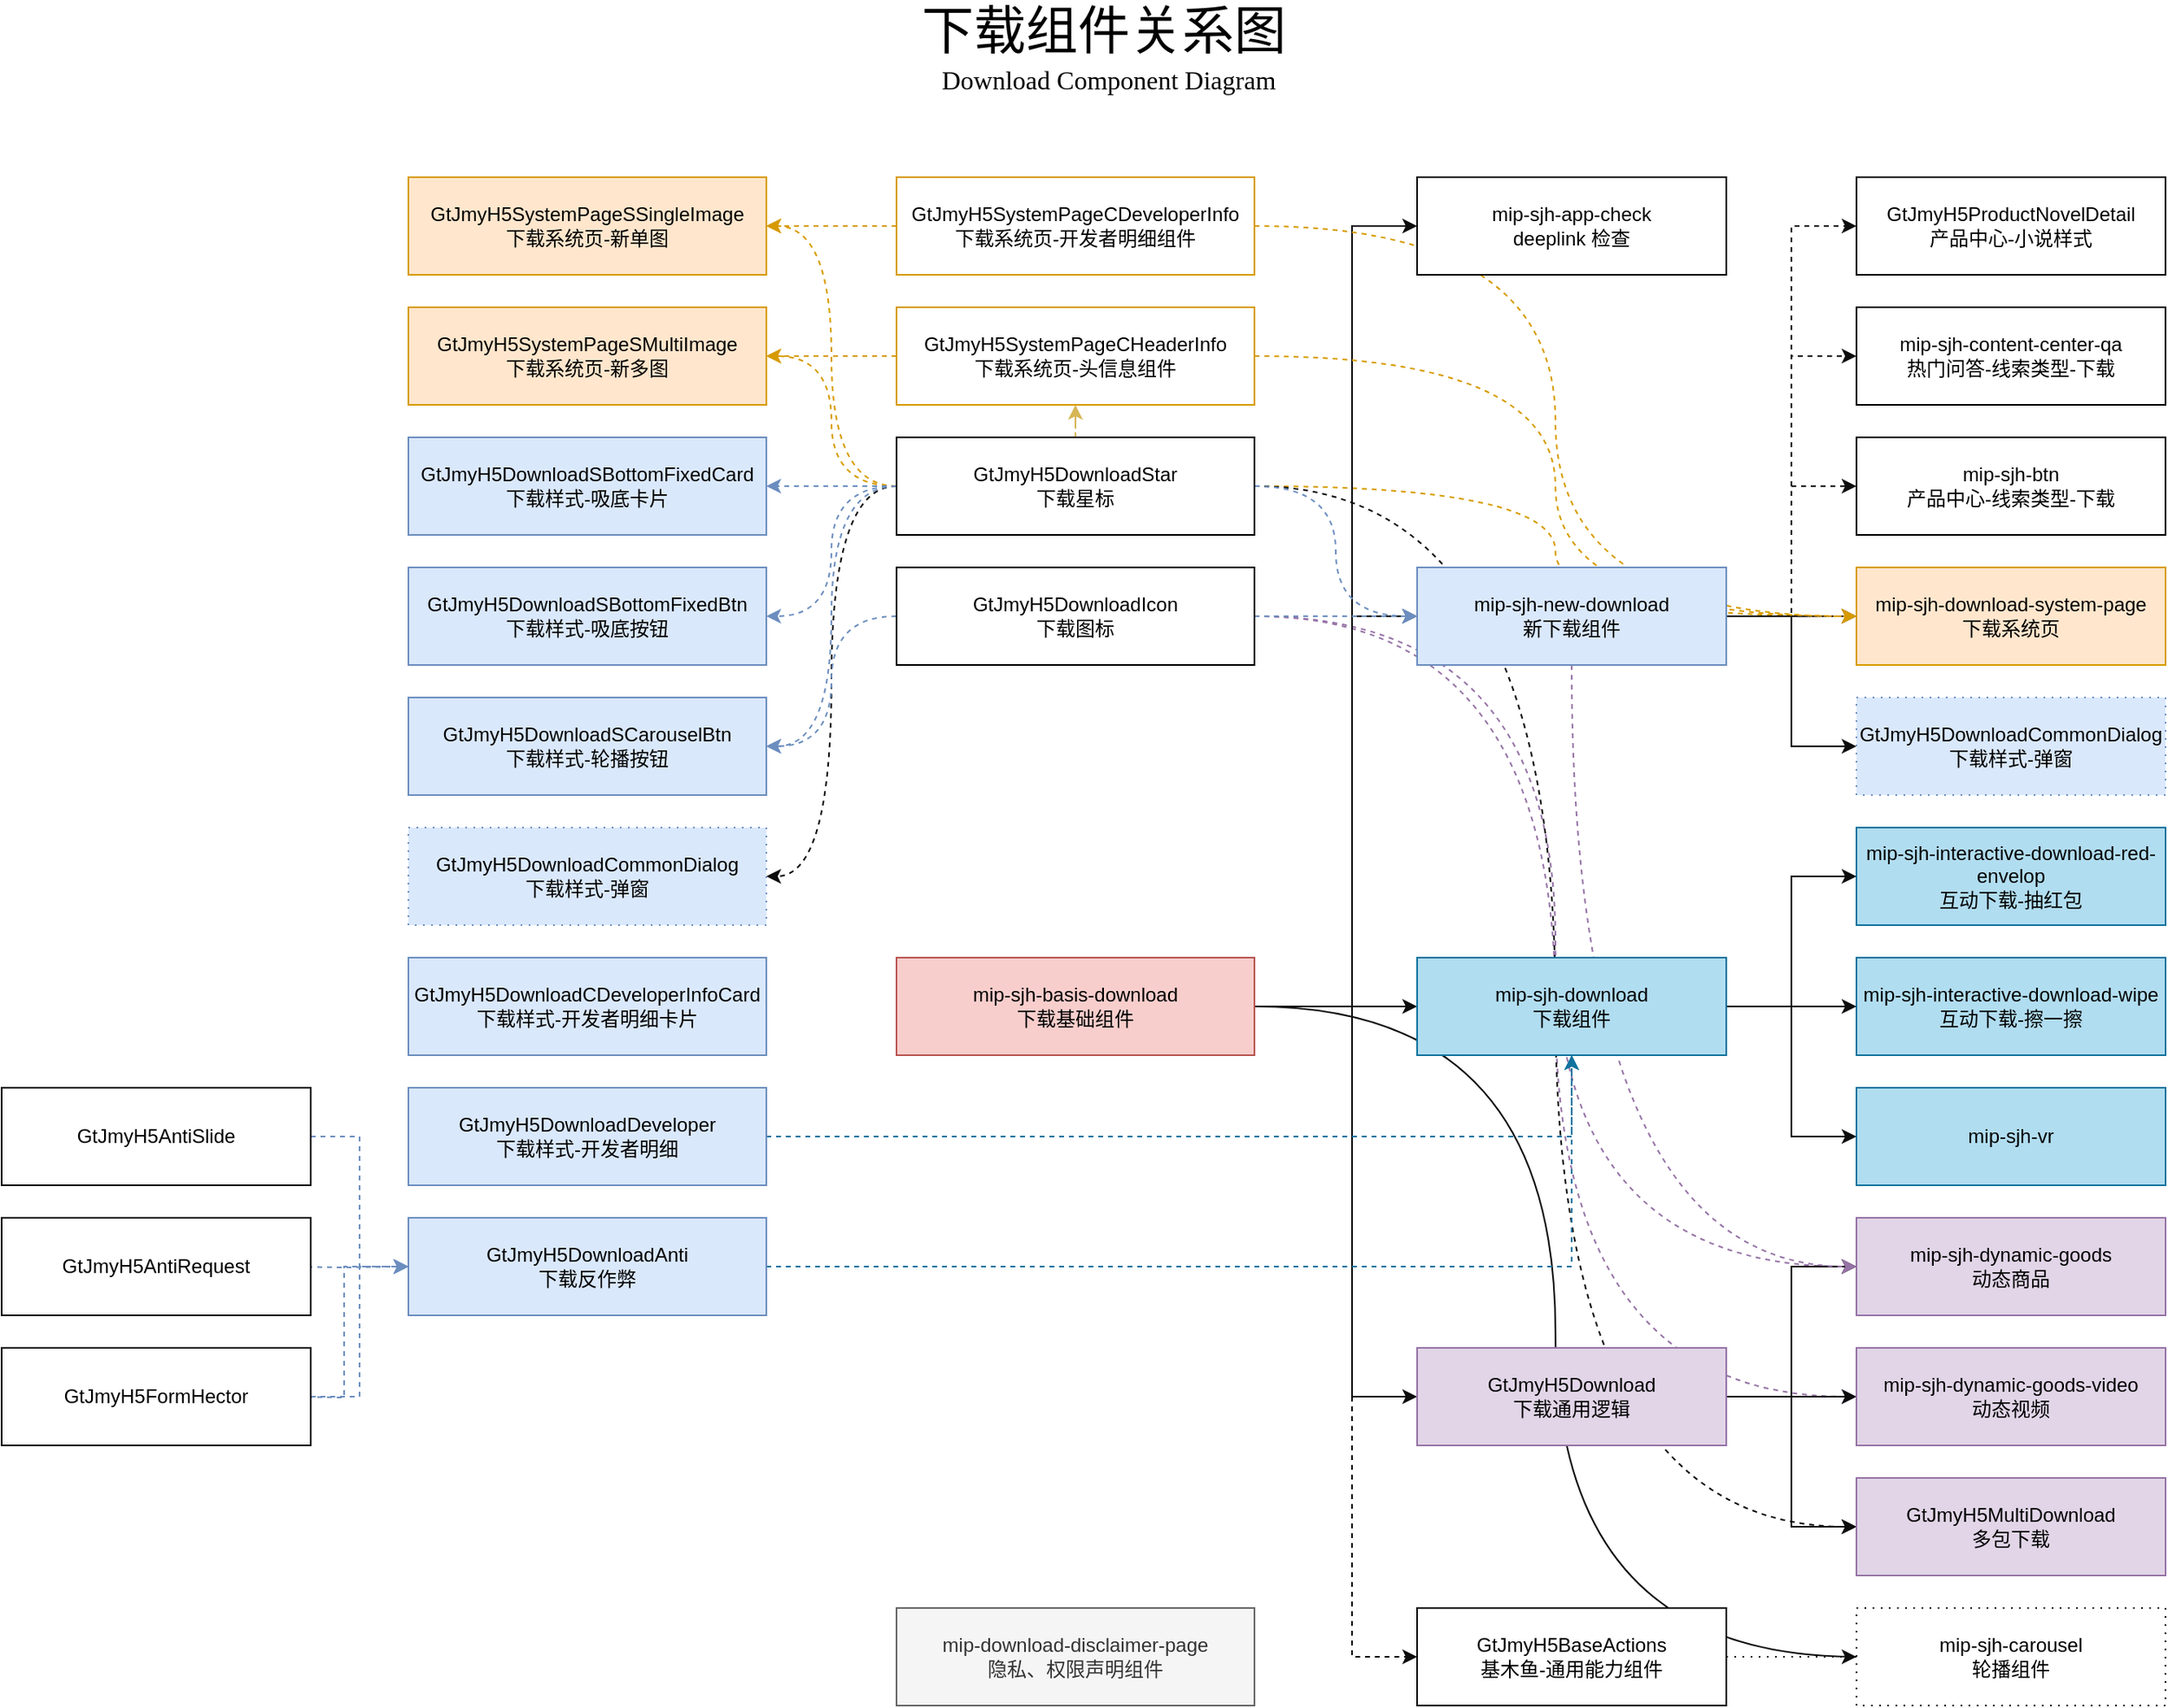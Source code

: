 <mxfile version="16.2.2" type="github">
  <diagram id="v_n9cd17y4n1MC_mnFZI" name="Page-1">
    <mxGraphModel dx="1253" dy="730" grid="1" gridSize="10" guides="1" tooltips="1" connect="1" arrows="1" fold="1" page="1" pageScale="1" pageWidth="1654" pageHeight="1169" background="none" math="0" shadow="0">
      <root>
        <mxCell id="0" />
        <mxCell id="1" parent="0" />
        <mxCell id="qOyvc5NzZdm1-ExGePWw-93" value="" style="edgeStyle=orthogonalEdgeStyle;curved=1;rounded=0;jumpStyle=none;jumpSize=10;orthogonalLoop=1;jettySize=auto;html=1;entryX=0;entryY=0.5;entryDx=0;entryDy=0;strokeColor=#0D0D0D;strokeWidth=1;exitX=1;exitY=0.5;exitDx=0;exitDy=0;endArrow=none;" edge="1" parent="1" source="qOyvc5NzZdm1-ExGePWw-1" target="qOyvc5NzZdm1-ExGePWw-10">
          <mxGeometry relative="1" as="geometry">
            <mxPoint x="815" y="700" as="sourcePoint" />
            <mxPoint x="1270" y="1070" as="targetPoint" />
          </mxGeometry>
        </mxCell>
        <mxCell id="qOyvc5NzZdm1-ExGePWw-147" style="edgeStyle=orthogonalEdgeStyle;curved=1;rounded=0;jumpStyle=arc;jumpSize=10;orthogonalLoop=1;jettySize=auto;html=1;entryX=0;entryY=0.5;entryDx=0;entryDy=0;dashed=1;startArrow=none;startFill=0;strokeColor=#9673a6;strokeWidth=1;fillColor=#e1d5e7;" edge="1" parent="1" source="qOyvc5NzZdm1-ExGePWw-83" target="qOyvc5NzZdm1-ExGePWw-17">
          <mxGeometry relative="1" as="geometry" />
        </mxCell>
        <mxCell id="qOyvc5NzZdm1-ExGePWw-148" style="edgeStyle=orthogonalEdgeStyle;curved=1;rounded=0;jumpStyle=arc;jumpSize=10;orthogonalLoop=1;jettySize=auto;html=1;entryX=0;entryY=0.5;entryDx=0;entryDy=0;dashed=1;startArrow=none;startFill=0;strokeColor=#9673a6;strokeWidth=1;fillColor=#e1d5e7;" edge="1" parent="1" source="qOyvc5NzZdm1-ExGePWw-83" target="qOyvc5NzZdm1-ExGePWw-23">
          <mxGeometry relative="1" as="geometry" />
        </mxCell>
        <mxCell id="qOyvc5NzZdm1-ExGePWw-139" style="edgeStyle=orthogonalEdgeStyle;curved=1;rounded=0;jumpStyle=arc;jumpSize=10;orthogonalLoop=1;jettySize=auto;html=1;entryX=0;entryY=0.5;entryDx=0;entryDy=0;dashed=1;startArrow=none;startFill=0;strokeColor=#d79b00;strokeWidth=1;fillColor=#ffe6cc;" edge="1" parent="1" source="qOyvc5NzZdm1-ExGePWw-77" target="qOyvc5NzZdm1-ExGePWw-18">
          <mxGeometry relative="1" as="geometry" />
        </mxCell>
        <mxCell id="qOyvc5NzZdm1-ExGePWw-138" style="edgeStyle=orthogonalEdgeStyle;curved=1;rounded=0;jumpStyle=arc;jumpSize=10;orthogonalLoop=1;jettySize=auto;html=1;entryX=0;entryY=0.5;entryDx=0;entryDy=0;dashed=1;startArrow=none;startFill=0;strokeColor=#0D0D0D;strokeWidth=1;" edge="1" parent="1" source="qOyvc5NzZdm1-ExGePWw-77" target="qOyvc5NzZdm1-ExGePWw-7">
          <mxGeometry relative="1" as="geometry" />
        </mxCell>
        <mxCell id="qOyvc5NzZdm1-ExGePWw-57" style="edgeStyle=orthogonalEdgeStyle;rounded=0;jumpStyle=none;jumpSize=10;orthogonalLoop=1;jettySize=auto;html=1;entryX=0;entryY=0.5;entryDx=0;entryDy=0;strokeColor=#0D0D0D;strokeWidth=1;" edge="1" parent="1" source="qOyvc5NzZdm1-ExGePWw-1" target="qOyvc5NzZdm1-ExGePWw-14">
          <mxGeometry relative="1" as="geometry">
            <Array as="points">
              <mxPoint x="980" y="670" />
              <mxPoint x="980" y="430" />
            </Array>
          </mxGeometry>
        </mxCell>
        <mxCell id="qOyvc5NzZdm1-ExGePWw-58" style="edgeStyle=orthogonalEdgeStyle;rounded=0;jumpStyle=none;jumpSize=10;orthogonalLoop=1;jettySize=auto;html=1;entryX=0;entryY=0.5;entryDx=0;entryDy=0;strokeColor=#0D0D0D;strokeWidth=1;" edge="1" parent="1" source="qOyvc5NzZdm1-ExGePWw-1" target="qOyvc5NzZdm1-ExGePWw-19">
          <mxGeometry relative="1" as="geometry">
            <Array as="points">
              <mxPoint x="930" y="670" />
              <mxPoint x="930" y="670" />
            </Array>
          </mxGeometry>
        </mxCell>
        <mxCell id="qOyvc5NzZdm1-ExGePWw-59" style="edgeStyle=orthogonalEdgeStyle;rounded=0;jumpStyle=none;jumpSize=10;orthogonalLoop=1;jettySize=auto;html=1;entryX=0;entryY=0.5;entryDx=0;entryDy=0;strokeColor=#0D0D0D;strokeWidth=1;" edge="1" parent="1" source="qOyvc5NzZdm1-ExGePWw-1" target="qOyvc5NzZdm1-ExGePWw-3">
          <mxGeometry relative="1" as="geometry">
            <Array as="points">
              <mxPoint x="980" y="670" />
              <mxPoint x="980" y="910" />
            </Array>
          </mxGeometry>
        </mxCell>
        <mxCell id="qOyvc5NzZdm1-ExGePWw-62" style="edgeStyle=orthogonalEdgeStyle;rounded=0;jumpStyle=none;jumpSize=10;orthogonalLoop=1;jettySize=auto;html=1;entryX=0;entryY=0.5;entryDx=0;entryDy=0;strokeColor=#0D0D0D;strokeWidth=1;" edge="1" parent="1" source="qOyvc5NzZdm1-ExGePWw-1" target="qOyvc5NzZdm1-ExGePWw-8">
          <mxGeometry relative="1" as="geometry">
            <Array as="points">
              <mxPoint x="980" y="670" />
              <mxPoint x="980" y="190" />
            </Array>
          </mxGeometry>
        </mxCell>
        <mxCell id="qOyvc5NzZdm1-ExGePWw-151" style="edgeStyle=orthogonalEdgeStyle;rounded=0;jumpStyle=arc;jumpSize=10;orthogonalLoop=1;jettySize=auto;html=1;entryX=0;entryY=0.5;entryDx=0;entryDy=0;dashed=1;startArrow=none;startFill=0;strokeColor=#0D0D0D;strokeWidth=1;" edge="1" parent="1" source="qOyvc5NzZdm1-ExGePWw-1" target="qOyvc5NzZdm1-ExGePWw-5">
          <mxGeometry relative="1" as="geometry">
            <Array as="points">
              <mxPoint x="980" y="670" />
              <mxPoint x="980" y="1070" />
            </Array>
          </mxGeometry>
        </mxCell>
        <mxCell id="qOyvc5NzZdm1-ExGePWw-1" value="mip-sjh-basis-download&lt;br&gt;下载基础组件" style="rounded=0;whiteSpace=wrap;html=1;fillColor=#f8cecc;strokeColor=#b85450;strokeWidth=1;" vertex="1" parent="1">
          <mxGeometry x="700" y="640" width="220" height="60" as="geometry" />
        </mxCell>
        <mxCell id="qOyvc5NzZdm1-ExGePWw-42" style="edgeStyle=orthogonalEdgeStyle;rounded=0;jumpStyle=none;jumpSize=10;orthogonalLoop=1;jettySize=auto;html=1;entryX=0;entryY=0.5;entryDx=0;entryDy=0;strokeColor=#0D0D0D;strokeWidth=1;" edge="1" parent="1" source="qOyvc5NzZdm1-ExGePWw-3" target="qOyvc5NzZdm1-ExGePWw-7">
          <mxGeometry relative="1" as="geometry" />
        </mxCell>
        <mxCell id="qOyvc5NzZdm1-ExGePWw-43" style="edgeStyle=orthogonalEdgeStyle;rounded=0;jumpStyle=none;jumpSize=10;orthogonalLoop=1;jettySize=auto;html=1;entryX=0;entryY=0.5;entryDx=0;entryDy=0;strokeColor=#0D0D0D;strokeWidth=1;" edge="1" parent="1" source="qOyvc5NzZdm1-ExGePWw-3" target="qOyvc5NzZdm1-ExGePWw-17">
          <mxGeometry relative="1" as="geometry" />
        </mxCell>
        <mxCell id="qOyvc5NzZdm1-ExGePWw-44" style="edgeStyle=orthogonalEdgeStyle;rounded=0;jumpStyle=none;jumpSize=10;orthogonalLoop=1;jettySize=auto;html=1;entryX=0;entryY=0.5;entryDx=0;entryDy=0;strokeColor=#0D0D0D;strokeWidth=1;" edge="1" parent="1" source="qOyvc5NzZdm1-ExGePWw-3" target="qOyvc5NzZdm1-ExGePWw-23">
          <mxGeometry relative="1" as="geometry" />
        </mxCell>
        <mxCell id="qOyvc5NzZdm1-ExGePWw-3" value="GtJmyH5Download&lt;br&gt;下载通用逻辑" style="rounded=0;whiteSpace=wrap;html=1;fillColor=#e1d5e7;strokeColor=#9673a6;" vertex="1" parent="1">
          <mxGeometry x="1020" y="880" width="190" height="60" as="geometry" />
        </mxCell>
        <mxCell id="qOyvc5NzZdm1-ExGePWw-56" style="edgeStyle=orthogonalEdgeStyle;rounded=0;jumpStyle=none;jumpSize=10;orthogonalLoop=1;jettySize=auto;html=1;entryX=0;entryY=0.5;entryDx=0;entryDy=0;strokeColor=#0D0D0D;strokeWidth=1;dashed=1;dashPattern=1 4;" edge="1" parent="1" source="qOyvc5NzZdm1-ExGePWw-5" target="qOyvc5NzZdm1-ExGePWw-10">
          <mxGeometry relative="1" as="geometry" />
        </mxCell>
        <mxCell id="qOyvc5NzZdm1-ExGePWw-7" value="GtJmyH5MultiDownload&lt;br&gt;多包下载" style="rounded=0;whiteSpace=wrap;html=1;fillColor=#e1d5e7;strokeColor=#9673a6;" vertex="1" parent="1">
          <mxGeometry x="1290" y="960" width="190" height="60" as="geometry" />
        </mxCell>
        <mxCell id="qOyvc5NzZdm1-ExGePWw-10" value="mip-sjh-carousel&lt;br&gt;轮播组件" style="rounded=0;whiteSpace=wrap;html=1;dashed=1;dashPattern=1 4;" vertex="1" parent="1">
          <mxGeometry x="1290" y="1040" width="190" height="60" as="geometry" />
        </mxCell>
        <mxCell id="qOyvc5NzZdm1-ExGePWw-12" value="mip-sjh-vr" style="rounded=0;whiteSpace=wrap;html=1;fillColor=#b1ddf0;strokeColor=#10739e;" vertex="1" parent="1">
          <mxGeometry x="1290" y="720" width="190" height="60" as="geometry" />
        </mxCell>
        <mxCell id="qOyvc5NzZdm1-ExGePWw-15" value="mip-sjh-interactive-download-wipe&lt;br&gt;互动下载-擦一擦" style="rounded=0;whiteSpace=wrap;html=1;fillColor=#b1ddf0;strokeColor=#10739e;" vertex="1" parent="1">
          <mxGeometry x="1290" y="640" width="190" height="60" as="geometry" />
        </mxCell>
        <mxCell id="qOyvc5NzZdm1-ExGePWw-16" value="mip-sjh-interactive-download-red-envelop&lt;br&gt;互动下载-抽红包" style="rounded=0;whiteSpace=wrap;html=1;fillColor=#b1ddf0;strokeColor=#10739e;" vertex="1" parent="1">
          <mxGeometry x="1290" y="560" width="190" height="60" as="geometry" />
        </mxCell>
        <mxCell id="qOyvc5NzZdm1-ExGePWw-17" value="mip-sjh-dynamic-goods&lt;br&gt;动态商品" style="rounded=0;whiteSpace=wrap;html=1;fillColor=#e1d5e7;strokeColor=#9673a6;" vertex="1" parent="1">
          <mxGeometry x="1290" y="800" width="190" height="60" as="geometry" />
        </mxCell>
        <mxCell id="qOyvc5NzZdm1-ExGePWw-18" value="mip-sjh-download-system-page&lt;br&gt;下载系统页" style="rounded=0;whiteSpace=wrap;html=1;fillColor=#ffe6cc;strokeColor=#d79b00;" vertex="1" parent="1">
          <mxGeometry x="1290" y="400" width="190" height="60" as="geometry" />
        </mxCell>
        <mxCell id="qOyvc5NzZdm1-ExGePWw-34" style="edgeStyle=orthogonalEdgeStyle;rounded=0;orthogonalLoop=1;jettySize=auto;html=1;strokeColor=#0D0D0D;fillColor=#f5f5f5;jumpStyle=none;jumpSize=10;strokeWidth=1;entryX=0;entryY=0.5;entryDx=0;entryDy=0;" edge="1" parent="1" source="qOyvc5NzZdm1-ExGePWw-19" target="qOyvc5NzZdm1-ExGePWw-16">
          <mxGeometry relative="1" as="geometry" />
        </mxCell>
        <mxCell id="qOyvc5NzZdm1-ExGePWw-35" style="edgeStyle=orthogonalEdgeStyle;rounded=0;orthogonalLoop=1;jettySize=auto;html=1;entryX=0;entryY=0.5;entryDx=0;entryDy=0;strokeColor=#0D0D0D;jumpStyle=none;jumpSize=10;strokeWidth=1;" edge="1" parent="1" source="qOyvc5NzZdm1-ExGePWw-19" target="qOyvc5NzZdm1-ExGePWw-15">
          <mxGeometry relative="1" as="geometry" />
        </mxCell>
        <mxCell id="qOyvc5NzZdm1-ExGePWw-38" style="edgeStyle=orthogonalEdgeStyle;rounded=0;orthogonalLoop=1;jettySize=auto;html=1;entryX=0;entryY=0.5;entryDx=0;entryDy=0;strokeColor=#0D0D0D;jumpStyle=none;jumpSize=10;strokeWidth=1;" edge="1" parent="1" source="qOyvc5NzZdm1-ExGePWw-19" target="qOyvc5NzZdm1-ExGePWw-12">
          <mxGeometry relative="1" as="geometry" />
        </mxCell>
        <mxCell id="qOyvc5NzZdm1-ExGePWw-23" value="mip-sjh-dynamic-goods-video&lt;br&gt;动态视频" style="rounded=0;whiteSpace=wrap;html=1;fillColor=#e1d5e7;strokeColor=#9673a6;" vertex="1" parent="1">
          <mxGeometry x="1290" y="880" width="190" height="60" as="geometry" />
        </mxCell>
        <mxCell id="qOyvc5NzZdm1-ExGePWw-54" style="edgeStyle=orthogonalEdgeStyle;rounded=0;jumpStyle=none;jumpSize=10;orthogonalLoop=1;jettySize=auto;html=1;strokeColor=#0D0D0D;strokeWidth=1;entryX=0;entryY=0.5;entryDx=0;entryDy=0;" edge="1" parent="1" source="qOyvc5NzZdm1-ExGePWw-14" target="qOyvc5NzZdm1-ExGePWw-53">
          <mxGeometry relative="1" as="geometry" />
        </mxCell>
        <mxCell id="qOyvc5NzZdm1-ExGePWw-55" style="edgeStyle=orthogonalEdgeStyle;rounded=0;jumpStyle=none;jumpSize=10;orthogonalLoop=1;jettySize=auto;html=1;entryX=0;entryY=0.5;entryDx=0;entryDy=0;strokeColor=#0D0D0D;strokeWidth=1;" edge="1" parent="1" source="qOyvc5NzZdm1-ExGePWw-14" target="qOyvc5NzZdm1-ExGePWw-18">
          <mxGeometry relative="1" as="geometry" />
        </mxCell>
        <mxCell id="qOyvc5NzZdm1-ExGePWw-60" style="edgeStyle=orthogonalEdgeStyle;rounded=0;jumpStyle=none;jumpSize=10;orthogonalLoop=1;jettySize=auto;html=1;entryX=0;entryY=0.5;entryDx=0;entryDy=0;strokeColor=#9673a6;strokeWidth=1;curved=1;dashed=1;exitX=0.5;exitY=1;exitDx=0;exitDy=0;fillColor=#e1d5e7;" edge="1" parent="1" source="qOyvc5NzZdm1-ExGePWw-14" target="qOyvc5NzZdm1-ExGePWw-17">
          <mxGeometry relative="1" as="geometry" />
        </mxCell>
        <mxCell id="qOyvc5NzZdm1-ExGePWw-53" value="GtJmyH5DownloadCommonDialog&lt;br&gt;下载样式-弹窗" style="rounded=0;whiteSpace=wrap;html=1;fillColor=#dae8fc;strokeColor=#6c8ebf;strokeWidth=1;dashed=1;dashPattern=1 4;" vertex="1" parent="1">
          <mxGeometry x="1290" y="480" width="190" height="60" as="geometry" />
        </mxCell>
        <mxCell id="qOyvc5NzZdm1-ExGePWw-19" value="mip-sjh-download&lt;br&gt;下载组件" style="rounded=0;whiteSpace=wrap;html=1;fillColor=#b1ddf0;strokeColor=#10739e;" vertex="1" parent="1">
          <mxGeometry x="1020" y="640" width="190" height="60" as="geometry" />
        </mxCell>
        <mxCell id="qOyvc5NzZdm1-ExGePWw-159" style="edgeStyle=orthogonalEdgeStyle;rounded=0;jumpStyle=none;jumpSize=10;orthogonalLoop=1;jettySize=auto;html=1;entryX=0.5;entryY=1;entryDx=0;entryDy=0;dashed=1;fontFamily=Comic Sans MS;fontSize=16;startArrow=none;startFill=0;strokeColor=#10739e;strokeWidth=1;fillColor=#b1ddf0;" edge="1" parent="1" source="qOyvc5NzZdm1-ExGePWw-63" target="qOyvc5NzZdm1-ExGePWw-19">
          <mxGeometry relative="1" as="geometry" />
        </mxCell>
        <mxCell id="qOyvc5NzZdm1-ExGePWw-63" value="GtJmyH5DownloadDeveloper&lt;br&gt;下载样式-开发者明细" style="rounded=0;whiteSpace=wrap;html=1;fillColor=#dae8fc;strokeColor=#6c8ebf;" vertex="1" parent="1">
          <mxGeometry x="400" y="720" width="220" height="60" as="geometry" />
        </mxCell>
        <mxCell id="qOyvc5NzZdm1-ExGePWw-128" style="edgeStyle=orthogonalEdgeStyle;curved=1;rounded=0;jumpStyle=arc;jumpSize=10;orthogonalLoop=1;jettySize=auto;html=1;entryX=1;entryY=0.5;entryDx=0;entryDy=0;dashed=1;startArrow=none;startFill=0;strokeColor=#d79b00;strokeWidth=1;fillColor=#ffe6cc;" edge="1" parent="1" source="qOyvc5NzZdm1-ExGePWw-77" target="qOyvc5NzZdm1-ExGePWw-89">
          <mxGeometry relative="1" as="geometry" />
        </mxCell>
        <mxCell id="qOyvc5NzZdm1-ExGePWw-129" style="edgeStyle=orthogonalEdgeStyle;curved=1;rounded=0;jumpStyle=arc;jumpSize=10;orthogonalLoop=1;jettySize=auto;html=1;entryX=1;entryY=0.5;entryDx=0;entryDy=0;dashed=1;startArrow=none;startFill=0;strokeColor=#d79b00;strokeWidth=1;fillColor=#ffe6cc;" edge="1" parent="1" source="qOyvc5NzZdm1-ExGePWw-77" target="qOyvc5NzZdm1-ExGePWw-100">
          <mxGeometry relative="1" as="geometry" />
        </mxCell>
        <mxCell id="qOyvc5NzZdm1-ExGePWw-130" style="edgeStyle=orthogonalEdgeStyle;curved=1;rounded=0;jumpStyle=arc;jumpSize=10;orthogonalLoop=1;jettySize=auto;html=1;dashed=1;startArrow=none;startFill=0;strokeColor=#6c8ebf;strokeWidth=1;fillColor=#dae8fc;entryX=1;entryY=0.5;entryDx=0;entryDy=0;" edge="1" parent="1" source="qOyvc5NzZdm1-ExGePWw-77" target="qOyvc5NzZdm1-ExGePWw-78">
          <mxGeometry relative="1" as="geometry">
            <mxPoint x="660" y="350" as="targetPoint" />
          </mxGeometry>
        </mxCell>
        <mxCell id="qOyvc5NzZdm1-ExGePWw-131" style="edgeStyle=orthogonalEdgeStyle;curved=1;rounded=0;jumpStyle=arc;jumpSize=10;orthogonalLoop=1;jettySize=auto;html=1;entryX=1;entryY=0.5;entryDx=0;entryDy=0;dashed=1;startArrow=none;startFill=0;strokeColor=#6c8ebf;strokeWidth=1;fillColor=#dae8fc;" edge="1" parent="1" source="qOyvc5NzZdm1-ExGePWw-77" target="qOyvc5NzZdm1-ExGePWw-79">
          <mxGeometry relative="1" as="geometry" />
        </mxCell>
        <mxCell id="qOyvc5NzZdm1-ExGePWw-136" style="edgeStyle=orthogonalEdgeStyle;curved=1;rounded=0;jumpStyle=arc;jumpSize=10;orthogonalLoop=1;jettySize=auto;html=1;entryX=0.5;entryY=1;entryDx=0;entryDy=0;dashed=1;startArrow=none;startFill=0;strokeColor=#d6b656;strokeWidth=1;fillColor=#fff2cc;" edge="1" parent="1" source="qOyvc5NzZdm1-ExGePWw-77" target="qOyvc5NzZdm1-ExGePWw-106">
          <mxGeometry relative="1" as="geometry" />
        </mxCell>
        <mxCell id="qOyvc5NzZdm1-ExGePWw-137" style="edgeStyle=orthogonalEdgeStyle;curved=1;rounded=0;jumpStyle=arc;jumpSize=10;orthogonalLoop=1;jettySize=auto;html=1;entryX=1;entryY=0.5;entryDx=0;entryDy=0;dashed=1;startArrow=none;startFill=0;strokeColor=#0D0D0D;strokeWidth=1;" edge="1" parent="1" source="qOyvc5NzZdm1-ExGePWw-77" target="qOyvc5NzZdm1-ExGePWw-91">
          <mxGeometry relative="1" as="geometry" />
        </mxCell>
        <mxCell id="qOyvc5NzZdm1-ExGePWw-140" style="edgeStyle=orthogonalEdgeStyle;curved=1;rounded=0;jumpStyle=arc;jumpSize=10;orthogonalLoop=1;jettySize=auto;html=1;entryX=0;entryY=0.5;entryDx=0;entryDy=0;dashed=1;startArrow=none;startFill=0;strokeColor=#6c8ebf;strokeWidth=1;fillColor=#dae8fc;" edge="1" parent="1" source="qOyvc5NzZdm1-ExGePWw-77" target="qOyvc5NzZdm1-ExGePWw-14">
          <mxGeometry relative="1" as="geometry" />
        </mxCell>
        <mxCell id="qOyvc5NzZdm1-ExGePWw-145" style="edgeStyle=orthogonalEdgeStyle;rounded=0;jumpStyle=arc;jumpSize=10;orthogonalLoop=1;jettySize=auto;html=1;entryX=1;entryY=0.5;entryDx=0;entryDy=0;dashed=1;startArrow=none;startFill=0;strokeColor=#6c8ebf;strokeWidth=1;curved=1;fillColor=#dae8fc;" edge="1" parent="1" source="qOyvc5NzZdm1-ExGePWw-77" target="qOyvc5NzZdm1-ExGePWw-82">
          <mxGeometry relative="1" as="geometry" />
        </mxCell>
        <mxCell id="qOyvc5NzZdm1-ExGePWw-77" value="GtJmyH5DownloadStar&lt;br&gt;下载星标" style="rounded=0;whiteSpace=wrap;html=1;" vertex="1" parent="1">
          <mxGeometry x="700" y="320" width="220" height="60" as="geometry" />
        </mxCell>
        <mxCell id="qOyvc5NzZdm1-ExGePWw-78" value="GtJmyH5DownloadSBottomFixedCard&lt;br&gt;下载样式-吸底卡片" style="rounded=0;whiteSpace=wrap;html=1;fillColor=#dae8fc;strokeColor=#6c8ebf;" vertex="1" parent="1">
          <mxGeometry x="400" y="320" width="220" height="60" as="geometry" />
        </mxCell>
        <mxCell id="qOyvc5NzZdm1-ExGePWw-79" value="GtJmyH5DownloadSBottomFixedBtn&lt;br&gt;下载样式-吸底按钮" style="rounded=0;whiteSpace=wrap;html=1;fillColor=#dae8fc;strokeColor=#6c8ebf;" vertex="1" parent="1">
          <mxGeometry x="400" y="400" width="220" height="60" as="geometry" />
        </mxCell>
        <mxCell id="qOyvc5NzZdm1-ExGePWw-82" value="GtJmyH5DownloadSCarouselBtn&lt;br&gt;下载样式-轮播按钮" style="rounded=0;whiteSpace=wrap;html=1;fillColor=#dae8fc;strokeColor=#6c8ebf;" vertex="1" parent="1">
          <mxGeometry x="400" y="480" width="220" height="60" as="geometry" />
        </mxCell>
        <mxCell id="qOyvc5NzZdm1-ExGePWw-132" style="edgeStyle=orthogonalEdgeStyle;curved=1;rounded=0;jumpStyle=arc;jumpSize=10;orthogonalLoop=1;jettySize=auto;html=1;entryX=1;entryY=0.5;entryDx=0;entryDy=0;dashed=1;startArrow=none;startFill=0;strokeColor=#6c8ebf;strokeWidth=1;fillColor=#dae8fc;" edge="1" parent="1" source="qOyvc5NzZdm1-ExGePWw-83" target="qOyvc5NzZdm1-ExGePWw-82">
          <mxGeometry relative="1" as="geometry" />
        </mxCell>
        <mxCell id="qOyvc5NzZdm1-ExGePWw-146" style="edgeStyle=orthogonalEdgeStyle;curved=1;rounded=0;jumpStyle=arc;jumpSize=10;orthogonalLoop=1;jettySize=auto;html=1;entryX=0;entryY=0.5;entryDx=0;entryDy=0;dashed=1;startArrow=none;startFill=0;strokeColor=#6c8ebf;strokeWidth=1;fillColor=#dae8fc;" edge="1" parent="1" source="qOyvc5NzZdm1-ExGePWw-83" target="qOyvc5NzZdm1-ExGePWw-14">
          <mxGeometry relative="1" as="geometry" />
        </mxCell>
        <mxCell id="qOyvc5NzZdm1-ExGePWw-83" value="GtJmyH5DownloadIcon&lt;br&gt;下载图标" style="rounded=0;whiteSpace=wrap;html=1;" vertex="1" parent="1">
          <mxGeometry x="700" y="400" width="220" height="60" as="geometry" />
        </mxCell>
        <mxCell id="qOyvc5NzZdm1-ExGePWw-85" value="GtJmyH5DownloadCDeveloperInfoCard&lt;br&gt;下载样式-开发者明细卡片" style="rounded=0;whiteSpace=wrap;html=1;fillColor=#dae8fc;strokeColor=#6c8ebf;" vertex="1" parent="1">
          <mxGeometry x="400" y="640" width="220" height="60" as="geometry" />
        </mxCell>
        <mxCell id="qOyvc5NzZdm1-ExGePWw-89" value="GtJmyH5SystemPageSMultiImage&lt;br&gt;下载系统页-新多图" style="rounded=0;whiteSpace=wrap;html=1;fillColor=#ffe6cc;strokeColor=#d79b00;" vertex="1" parent="1">
          <mxGeometry x="400" y="240" width="220" height="60" as="geometry" />
        </mxCell>
        <mxCell id="qOyvc5NzZdm1-ExGePWw-160" style="edgeStyle=orthogonalEdgeStyle;rounded=0;jumpStyle=none;jumpSize=10;orthogonalLoop=1;jettySize=auto;html=1;entryX=0.5;entryY=1;entryDx=0;entryDy=0;dashed=1;fontFamily=Comic Sans MS;fontSize=16;startArrow=none;startFill=0;strokeColor=#10739e;strokeWidth=1;fillColor=#b1ddf0;" edge="1" parent="1" source="qOyvc5NzZdm1-ExGePWw-90" target="qOyvc5NzZdm1-ExGePWw-19">
          <mxGeometry relative="1" as="geometry" />
        </mxCell>
        <mxCell id="qOyvc5NzZdm1-ExGePWw-90" value="GtJmyH5DownloadAnti&lt;br&gt;下载反作弊" style="rounded=0;whiteSpace=wrap;html=1;fillColor=#dae8fc;strokeColor=#6c8ebf;" vertex="1" parent="1">
          <mxGeometry x="400" y="800" width="220" height="60" as="geometry" />
        </mxCell>
        <mxCell id="qOyvc5NzZdm1-ExGePWw-91" value="GtJmyH5DownloadCommonDialog&lt;br&gt;下载样式-弹窗" style="rounded=0;whiteSpace=wrap;html=1;fillColor=#dae8fc;strokeColor=#6c8ebf;strokeWidth=1;dashed=1;dashPattern=1 4;" vertex="1" parent="1">
          <mxGeometry x="400" y="560" width="220" height="60" as="geometry" />
        </mxCell>
        <mxCell id="qOyvc5NzZdm1-ExGePWw-5" value="GtJmyH5BaseActions&lt;br&gt;基木鱼-通用能力组件" style="rounded=0;whiteSpace=wrap;html=1;" vertex="1" parent="1">
          <mxGeometry x="1020" y="1040" width="190" height="60" as="geometry" />
        </mxCell>
        <mxCell id="qOyvc5NzZdm1-ExGePWw-97" style="edgeStyle=orthogonalEdgeStyle;rounded=0;jumpStyle=none;jumpSize=10;orthogonalLoop=1;jettySize=auto;html=1;entryX=0;entryY=0.5;entryDx=0;entryDy=0;dashed=1;strokeColor=#6c8ebf;strokeWidth=1;fillColor=#dae8fc;" edge="1" parent="1" target="qOyvc5NzZdm1-ExGePWw-90">
          <mxGeometry relative="1" as="geometry">
            <mxPoint x="320" y="830" as="sourcePoint" />
          </mxGeometry>
        </mxCell>
        <mxCell id="qOyvc5NzZdm1-ExGePWw-150" style="edgeStyle=orthogonalEdgeStyle;rounded=0;jumpStyle=arc;jumpSize=10;orthogonalLoop=1;jettySize=auto;html=1;entryX=0;entryY=0.5;entryDx=0;entryDy=0;dashed=1;startArrow=none;startFill=0;strokeColor=#6c8ebf;strokeWidth=1;fillColor=#dae8fc;" edge="1" parent="1" source="qOyvc5NzZdm1-ExGePWw-94" target="qOyvc5NzZdm1-ExGePWw-90">
          <mxGeometry relative="1" as="geometry" />
        </mxCell>
        <mxCell id="qOyvc5NzZdm1-ExGePWw-94" value="GtJmyH5AntiSlide" style="rounded=0;whiteSpace=wrap;html=1;" vertex="1" parent="1">
          <mxGeometry x="150" y="720" width="190" height="60" as="geometry" />
        </mxCell>
        <mxCell id="qOyvc5NzZdm1-ExGePWw-98" style="edgeStyle=orthogonalEdgeStyle;rounded=0;jumpStyle=none;jumpSize=10;orthogonalLoop=1;jettySize=auto;html=1;entryX=0;entryY=0.5;entryDx=0;entryDy=0;dashed=1;strokeColor=#6c8ebf;strokeWidth=1;fillColor=#dae8fc;" edge="1" parent="1" target="qOyvc5NzZdm1-ExGePWw-90">
          <mxGeometry relative="1" as="geometry">
            <mxPoint x="320" y="910" as="sourcePoint" />
          </mxGeometry>
        </mxCell>
        <mxCell id="qOyvc5NzZdm1-ExGePWw-95" value="GtJmyH5AntiRequest" style="rounded=0;whiteSpace=wrap;html=1;" vertex="1" parent="1">
          <mxGeometry x="150" y="800" width="190" height="60" as="geometry" />
        </mxCell>
        <mxCell id="qOyvc5NzZdm1-ExGePWw-99" style="edgeStyle=orthogonalEdgeStyle;rounded=0;jumpStyle=none;jumpSize=10;orthogonalLoop=1;jettySize=auto;html=1;entryX=0;entryY=0.5;entryDx=0;entryDy=0;dashed=1;strokeColor=#6c8ebf;strokeWidth=1;fillColor=#dae8fc;" edge="1" parent="1" source="qOyvc5NzZdm1-ExGePWw-96" target="qOyvc5NzZdm1-ExGePWw-90">
          <mxGeometry relative="1" as="geometry" />
        </mxCell>
        <mxCell id="qOyvc5NzZdm1-ExGePWw-96" value="GtJmyH5FormHector" style="rounded=0;whiteSpace=wrap;html=1;" vertex="1" parent="1">
          <mxGeometry x="150" y="880" width="190" height="60" as="geometry" />
        </mxCell>
        <mxCell id="qOyvc5NzZdm1-ExGePWw-100" value="GtJmyH5SystemPageSSingleImage&lt;br&gt;下载系统页-新单图" style="rounded=0;whiteSpace=wrap;html=1;fillColor=#ffe6cc;strokeColor=#d79b00;" vertex="1" parent="1">
          <mxGeometry x="400" y="160" width="220" height="60" as="geometry" />
        </mxCell>
        <mxCell id="qOyvc5NzZdm1-ExGePWw-48" value="mip-sjh-content-center-qa&lt;br&gt;热门问答-线索类型-下载" style="rounded=0;whiteSpace=wrap;html=1;" vertex="1" parent="1">
          <mxGeometry x="1290" y="240" width="190" height="60" as="geometry" />
        </mxCell>
        <mxCell id="qOyvc5NzZdm1-ExGePWw-49" value="mip-sjh-btn&lt;br&gt;产品中心-线索类型-下载" style="rounded=0;whiteSpace=wrap;html=1;" vertex="1" parent="1">
          <mxGeometry x="1290" y="320" width="190" height="60" as="geometry" />
        </mxCell>
        <mxCell id="qOyvc5NzZdm1-ExGePWw-50" value="GtJmyH5ProductNovelDetail&lt;br&gt;产品中心-小说样式" style="rounded=0;whiteSpace=wrap;html=1;" vertex="1" parent="1">
          <mxGeometry x="1290" y="160" width="190" height="60" as="geometry" />
        </mxCell>
        <mxCell id="qOyvc5NzZdm1-ExGePWw-126" style="edgeStyle=orthogonalEdgeStyle;curved=1;rounded=0;jumpStyle=arc;jumpSize=10;orthogonalLoop=1;jettySize=auto;html=1;entryX=0;entryY=0.5;entryDx=0;entryDy=0;dashed=1;startArrow=none;startFill=0;strokeColor=#d79b00;strokeWidth=1;fillColor=#ffe6cc;" edge="1" parent="1" source="qOyvc5NzZdm1-ExGePWw-102" target="qOyvc5NzZdm1-ExGePWw-18">
          <mxGeometry relative="1" as="geometry" />
        </mxCell>
        <mxCell id="qOyvc5NzZdm1-ExGePWw-135" style="edgeStyle=orthogonalEdgeStyle;curved=1;rounded=0;jumpStyle=arc;jumpSize=10;orthogonalLoop=1;jettySize=auto;html=1;entryX=1;entryY=0.5;entryDx=0;entryDy=0;dashed=1;startArrow=none;startFill=0;strokeColor=#d79b00;strokeWidth=1;fillColor=#ffe6cc;" edge="1" parent="1" source="qOyvc5NzZdm1-ExGePWw-102" target="qOyvc5NzZdm1-ExGePWw-100">
          <mxGeometry relative="1" as="geometry" />
        </mxCell>
        <mxCell id="qOyvc5NzZdm1-ExGePWw-102" value="GtJmyH5SystemPageCDeveloperInfo&lt;br&gt;下载系统页-开发者明细组件" style="rounded=0;whiteSpace=wrap;html=1;fillColor=#FFFFFF;strokeColor=#d79b00;" vertex="1" parent="1">
          <mxGeometry x="700" y="160" width="220" height="60" as="geometry" />
        </mxCell>
        <mxCell id="qOyvc5NzZdm1-ExGePWw-125" style="edgeStyle=orthogonalEdgeStyle;curved=1;rounded=0;jumpStyle=arc;jumpSize=10;orthogonalLoop=1;jettySize=auto;html=1;entryX=1;entryY=0.5;entryDx=0;entryDy=0;dashed=1;startArrow=none;startFill=0;strokeColor=#d79b00;strokeWidth=1;fillColor=#ffe6cc;" edge="1" parent="1" source="qOyvc5NzZdm1-ExGePWw-106" target="qOyvc5NzZdm1-ExGePWw-89">
          <mxGeometry relative="1" as="geometry" />
        </mxCell>
        <mxCell id="qOyvc5NzZdm1-ExGePWw-127" style="edgeStyle=orthogonalEdgeStyle;curved=1;rounded=0;jumpStyle=arc;jumpSize=10;orthogonalLoop=1;jettySize=auto;html=1;entryX=0;entryY=0.5;entryDx=0;entryDy=0;dashed=1;startArrow=none;startFill=0;strokeColor=#d79b00;strokeWidth=1;fillColor=#ffe6cc;" edge="1" parent="1" source="qOyvc5NzZdm1-ExGePWw-106" target="qOyvc5NzZdm1-ExGePWw-18">
          <mxGeometry relative="1" as="geometry" />
        </mxCell>
        <mxCell id="qOyvc5NzZdm1-ExGePWw-106" value="GtJmyH5SystemPageCHeaderInfo&lt;br&gt;下载系统页-头信息组件" style="rounded=0;whiteSpace=wrap;html=1;fillColor=#FFFFFF;strokeColor=#d79b00;" vertex="1" parent="1">
          <mxGeometry x="700" y="240" width="220" height="60" as="geometry" />
        </mxCell>
        <mxCell id="qOyvc5NzZdm1-ExGePWw-142" style="rounded=0;jumpStyle=arc;jumpSize=10;orthogonalLoop=1;jettySize=auto;html=1;entryX=0;entryY=0.5;entryDx=0;entryDy=0;dashed=1;startArrow=none;startFill=0;strokeColor=#0D0D0D;strokeWidth=1;edgeStyle=orthogonalEdgeStyle;" edge="1" parent="1" source="qOyvc5NzZdm1-ExGePWw-14" target="qOyvc5NzZdm1-ExGePWw-49">
          <mxGeometry relative="1" as="geometry" />
        </mxCell>
        <mxCell id="qOyvc5NzZdm1-ExGePWw-143" style="rounded=0;jumpStyle=arc;jumpSize=10;orthogonalLoop=1;jettySize=auto;html=1;entryX=0;entryY=0.5;entryDx=0;entryDy=0;dashed=1;startArrow=none;startFill=0;strokeColor=#0D0D0D;strokeWidth=1;edgeStyle=orthogonalEdgeStyle;" edge="1" parent="1" source="qOyvc5NzZdm1-ExGePWw-14" target="qOyvc5NzZdm1-ExGePWw-48">
          <mxGeometry relative="1" as="geometry" />
        </mxCell>
        <mxCell id="qOyvc5NzZdm1-ExGePWw-144" style="rounded=0;jumpStyle=arc;jumpSize=10;orthogonalLoop=1;jettySize=auto;html=1;entryX=0;entryY=0.5;entryDx=0;entryDy=0;dashed=1;startArrow=none;startFill=0;strokeColor=#0D0D0D;strokeWidth=1;edgeStyle=orthogonalEdgeStyle;" edge="1" parent="1" source="qOyvc5NzZdm1-ExGePWw-14" target="qOyvc5NzZdm1-ExGePWw-50">
          <mxGeometry relative="1" as="geometry" />
        </mxCell>
        <mxCell id="qOyvc5NzZdm1-ExGePWw-14" value="mip-sjh-new-download&lt;br&gt;新下载组件" style="rounded=0;whiteSpace=wrap;html=1;fillColor=#dae8fc;strokeColor=#6c8ebf;" vertex="1" parent="1">
          <mxGeometry x="1020" y="400" width="190" height="60" as="geometry" />
        </mxCell>
        <mxCell id="qOyvc5NzZdm1-ExGePWw-8" value="mip-sjh-app-check&lt;br&gt;deeplink 检查" style="rounded=0;whiteSpace=wrap;html=1;" vertex="1" parent="1">
          <mxGeometry x="1020" y="160" width="190" height="60" as="geometry" />
        </mxCell>
        <mxCell id="qOyvc5NzZdm1-ExGePWw-152" value="&lt;font style=&quot;font-size: 32px&quot;&gt;下载组件关系图&lt;/font&gt;" style="text;html=1;align=center;verticalAlign=middle;resizable=0;points=[];autosize=1;strokeColor=none;fillColor=none;rounded=0;" vertex="1" parent="1">
          <mxGeometry x="707" y="55" width="240" height="30" as="geometry" />
        </mxCell>
        <mxCell id="qOyvc5NzZdm1-ExGePWw-153" value="&lt;div&gt;&lt;font style=&quot;font-size: 16px&quot; face=&quot;Comic Sans MS&quot;&gt;Download Component Diagram&lt;/font&gt;&lt;/div&gt;" style="text;html=1;align=center;verticalAlign=middle;resizable=0;points=[];autosize=1;strokeColor=none;fillColor=none;fontSize=32;rounded=0;" vertex="1" parent="1">
          <mxGeometry x="710" y="70" width="240" height="50" as="geometry" />
        </mxCell>
        <mxCell id="qOyvc5NzZdm1-ExGePWw-154" value="mip-download-disclaimer-page&lt;br&gt;隐私、权限声明组件" style="rounded=0;whiteSpace=wrap;html=1;fillColor=#f5f5f5;fontColor=#333333;strokeColor=#666666;" vertex="1" parent="1">
          <mxGeometry x="700" y="1040" width="220" height="60" as="geometry" />
        </mxCell>
      </root>
    </mxGraphModel>
  </diagram>
</mxfile>
